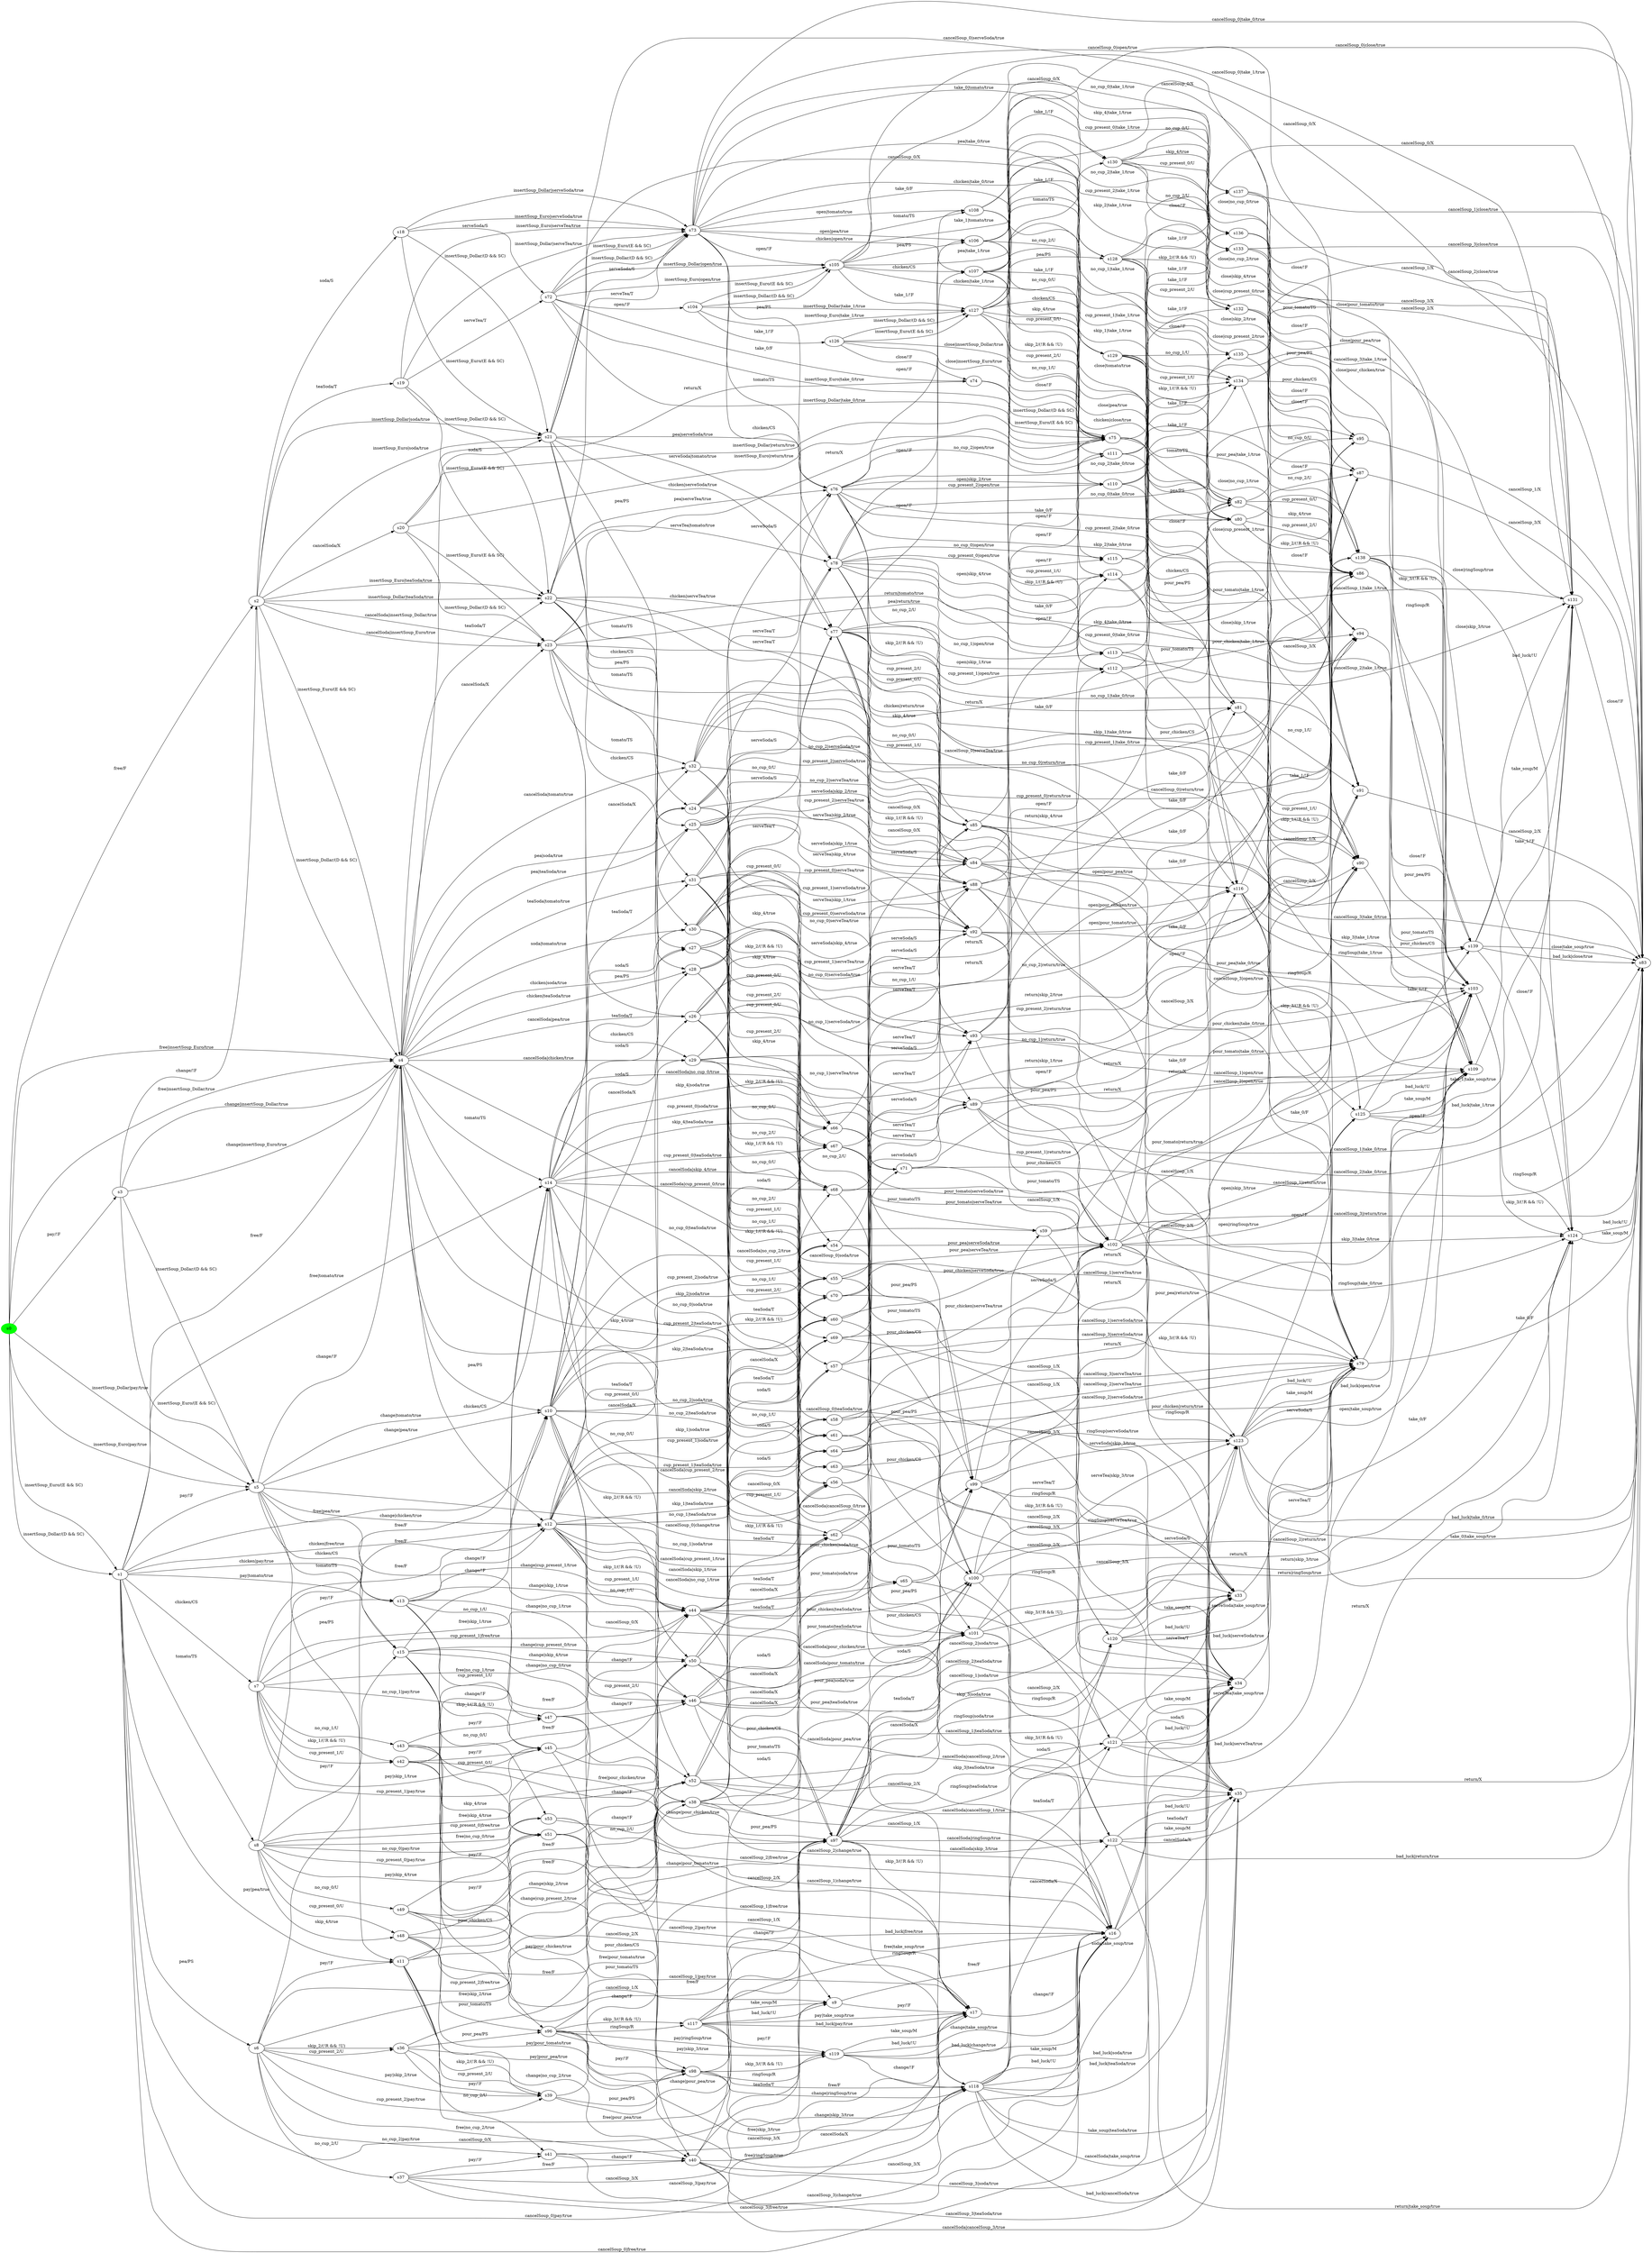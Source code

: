 digraph G {
rankdir=LR;
state0[ label = "s0", style=filled, color=green ];
state1 [ label = "s31" ];
state1 -> state2 [ label=" serveTea/T " ];
state1 -> state3 [ label=" no_cup_0|serveTea/true " ];
state1 -> state4 [ label=" cup_present_0/U " ];
state1 -> state4 [ label=" skip_4/true " ];
state1 -> state5 [ label=" no_cup_0/U " ];
state1 -> state6 [ label=" cup_present_0|serveTea/true " ];
state1 -> state6 [ label=" serveTea|skip_4/true " ];
state7 [ label = "s30" ];
state7 -> state2 [ label=" serveSoda/S " ];
state7 -> state8 [ label=" cup_present_0/U " ];
state7 -> state8 [ label=" skip_4/true " ];
state7 -> state3 [ label=" no_cup_0|serveSoda/true " ];
state7 -> state6 [ label=" serveSoda|skip_4/true " ];
state7 -> state6 [ label=" cup_present_0|serveSoda/true " ];
state7 -> state9 [ label=" no_cup_0/U " ];
state10 [ label = "s33" ];
state10 -> state11 [ label=" serveSoda/S " ];
state12 [ label = "s32" ];
state12 -> state13 [ label=" no_cup_0|return/true " ];
state12 -> state14 [ label=" skip_4/true " ];
state12 -> state14 [ label=" cup_present_0/U " ];
state12 -> state15 [ label=" return/X " ];
state12 -> state16 [ label=" return|skip_4/true " ];
state12 -> state16 [ label=" cup_present_0|return/true " ];
state12 -> state17 [ label=" no_cup_0/U " ];
state18 [ label = "s35" ];
state18 -> state19 [ label=" return/X " ];
state20 [ label = "s34" ];
state20 -> state11 [ label=" serveTea/T " ];
state21 [ label = "s37" ];
state21 -> state22 [ label=" pay/!F " ];
state21 -> state23 [ label=" cancelSoup_3|free/true " ];
state21 -> state24 [ label=" cancelSoup_3|pay/true " ];
state21 -> state25 [ label=" cancelSoup_3/X " ];
state21 -> state26 [ label=" free/F " ];
state27 [ label = "s36" ];
state27 -> state28 [ label=" free/F " ];
state27 -> state29 [ label=" free|pour_pea/true " ];
state27 -> state30 [ label=" pay|pour_pea/true " ];
state27 -> state31 [ label=" pour_pea/PS " ];
state27 -> state32 [ label=" pay/!F " ];
state32 [ label = "s39" ];
state32 -> state28 [ label=" change/!F " ];
state32 -> state29 [ label=" change|pour_pea/true " ];
state32 -> state30 [ label=" pour_pea/PS " ];
state28 [ label = "s38" ];
state28 -> state33 [ label=" cancelSoda/X " ];
state28 -> state34 [ label=" cancelSoda|pour_pea/true " ];
state28 -> state35 [ label=" pour_pea|teaSoda/true " ];
state28 -> state36 [ label=" pour_pea|soda/true " ];
state28 -> state29 [ label=" pour_pea/PS " ];
state28 -> state37 [ label=" teaSoda/T " ];
state28 -> state38 [ label=" soda/S " ];
state0 -> state39 [ label=" pay/!F " ];
state0 -> state40 [ label=" free|insertSoup_Euro/true " ];
state0 -> state40 [ label=" free|insertSoup_Dollar/true " ];
state0 -> state41 [ label=" insertSoup_Euro/(E && SC) " ];
state0 -> state41 [ label=" insertSoup_Dollar/(D && SC) " ];
state0 -> state42 [ label=" free/F " ];
state0 -> state43 [ label=" insertSoup_Dollar|pay/true " ];
state0 -> state43 [ label=" insertSoup_Euro|pay/true " ];
state41 [ label = "s1" ];
state41 -> state25 [ label=" cancelSoup_0/X " ];
state41 -> state44 [ label=" chicken|pay/true " ];
state41 -> state45 [ label=" chicken/CS " ];
state41 -> state46 [ label=" free|tomato/true " ];
state41 -> state47 [ label=" free|pea/true " ];
state41 -> state48 [ label=" tomato/TS " ];
state41 -> state24 [ label=" cancelSoup_0|pay/true " ];
state41 -> state43 [ label=" pay/!F " ];
state41 -> state23 [ label=" cancelSoup_0|free/true " ];
state41 -> state49 [ label=" pay|pea/true " ];
state41 -> state50 [ label=" pay|tomato/true " ];
state41 -> state40 [ label=" free/F " ];
state41 -> state51 [ label=" chicken|free/true " ];
state41 -> state52 [ label=" pea/PS " ];
state42 [ label = "s2" ];
state42 -> state53 [ label=" teaSoda/T " ];
state42 -> state40 [ label=" insertSoup_Dollar/(D && SC) " ];
state42 -> state40 [ label=" insertSoup_Euro/(E && SC) " ];
state42 -> state54 [ label=" insertSoup_Euro|teaSoda/true " ];
state42 -> state54 [ label=" insertSoup_Dollar|teaSoda/true " ];
state42 -> state55 [ label=" cancelSoda|insertSoup_Dollar/true " ];
state42 -> state55 [ label=" cancelSoda|insertSoup_Euro/true " ];
state42 -> state56 [ label=" soda/S " ];
state42 -> state57 [ label=" insertSoup_Dollar|soda/true " ];
state42 -> state57 [ label=" insertSoup_Euro|soda/true " ];
state42 -> state58 [ label=" cancelSoda/X " ];
state39 [ label = "s3" ];
state39 -> state43 [ label=" insertSoup_Dollar/(D && SC) " ];
state39 -> state43 [ label=" insertSoup_Euro/(E && SC) " ];
state39 -> state40 [ label=" change|insertSoup_Dollar/true " ];
state39 -> state40 [ label=" change|insertSoup_Euro/true " ];
state39 -> state42 [ label=" change/!F " ];
state40 [ label = "s4" ];
state40 -> state1 [ label=" teaSoda|tomato/true " ];
state40 -> state54 [ label=" teaSoda/T " ];
state40 -> state59 [ label=" cancelSoda|pea/true " ];
state40 -> state47 [ label=" pea/PS " ];
state40 -> state7 [ label=" soda|tomato/true " ];
state40 -> state60 [ label=" chicken|soda/true " ];
state40 -> state61 [ label=" pea|teaSoda/true " ];
state40 -> state20 [ label=" cancelSoup_0|teaSoda/true " ];
state40 -> state57 [ label=" soda/S " ];
state40 -> state62 [ label=" cancelSoda|chicken/true " ];
state40 -> state12 [ label=" cancelSoda|tomato/true " ];
state40 -> state23 [ label=" cancelSoup_0/X " ];
state40 -> state18 [ label=" cancelSoda|cancelSoup_0/true " ];
state40 -> state51 [ label=" chicken/CS " ];
state40 -> state63 [ label=" pea|soda/true " ];
state40 -> state55 [ label=" cancelSoda/X " ];
state40 -> state10 [ label=" cancelSoup_0|soda/true " ];
state40 -> state64 [ label=" chicken|teaSoda/true " ];
state40 -> state46 [ label=" tomato/TS " ];
state43 [ label = "s5" ];
state43 -> state24 [ label=" cancelSoup_0/X " ];
state43 -> state51 [ label=" change|chicken/true " ];
state43 -> state44 [ label=" chicken/CS " ];
state43 -> state47 [ label=" change|pea/true " ];
state43 -> state40 [ label=" change/!F " ];
state43 -> state50 [ label=" tomato/TS " ];
state43 -> state49 [ label=" pea/PS " ];
state43 -> state46 [ label=" change|tomato/true " ];
state43 -> state23 [ label=" cancelSoup_0|change/true " ];
state52 [ label = "s6" ];
state52 -> state49 [ label=" pay/!F " ];
state52 -> state47 [ label=" free/F " ];
state52 -> state32 [ label=" pay|skip_2/true " ];
state52 -> state32 [ label=" cup_present_2|pay/true " ];
state52 -> state27 [ label=" skip_2/(!R && !U) " ];
state52 -> state27 [ label=" cup_present_2/U " ];
state52 -> state28 [ label=" cup_present_2|free/true " ];
state52 -> state28 [ label=" free|skip_2/true " ];
state52 -> state26 [ label=" free|no_cup_2/true " ];
state52 -> state22 [ label=" no_cup_2|pay/true " ];
state52 -> state21 [ label=" no_cup_2/U " ];
state45 [ label = "s7" ];
state45 -> state65 [ label=" pay|skip_1/true " ];
state45 -> state65 [ label=" cup_present_1|pay/true " ];
state45 -> state66 [ label=" no_cup_1|pay/true " ];
state45 -> state67 [ label=" skip_1/(!R && !U) " ];
state45 -> state67 [ label=" cup_present_1/U " ];
state45 -> state68 [ label=" free|no_cup_1/true " ];
state45 -> state69 [ label=" cup_present_1|free/true " ];
state45 -> state69 [ label=" free|skip_1/true " ];
state45 -> state70 [ label=" no_cup_1/U " ];
state45 -> state44 [ label=" pay/!F " ];
state45 -> state51 [ label=" free/F " ];
state48 [ label = "s8" ];
state48 -> state50 [ label=" pay/!F " ];
state48 -> state46 [ label=" free/F " ];
state48 -> state71 [ label=" pay|skip_4/true " ];
state48 -> state71 [ label=" cup_present_0|pay/true " ];
state48 -> state72 [ label=" cup_present_0|free/true " ];
state48 -> state72 [ label=" free|skip_4/true " ];
state48 -> state73 [ label=" no_cup_0|pay/true " ];
state48 -> state74 [ label=" cup_present_0/U " ];
state48 -> state74 [ label=" skip_4/true " ];
state48 -> state75 [ label=" free|no_cup_0/true " ];
state48 -> state76 [ label=" no_cup_0/U " ];
state25 [ label = "s9" ];
state25 -> state24 [ label=" pay/!F " ];
state25 -> state23 [ label=" free/F " ];
state26 [ label = "s40" ];
state26 -> state23 [ label=" cancelSoup_3/X " ];
state26 -> state10 [ label=" cancelSoup_3|soda/true " ];
state26 -> state77 [ label=" teaSoda/T " ];
state26 -> state78 [ label=" soda/S " ];
state26 -> state79 [ label=" cancelSoda/X " ];
state26 -> state18 [ label=" cancelSoda|cancelSoup_3/true " ];
state26 -> state20 [ label=" cancelSoup_3|teaSoda/true " ];
state67 [ label = "s42" ];
state67 -> state31 [ label=" pour_chicken/CS " ];
state67 -> state29 [ label=" free|pour_chicken/true " ];
state67 -> state69 [ label=" free/F " ];
state67 -> state65 [ label=" pay/!F " ];
state67 -> state30 [ label=" pay|pour_chicken/true " ];
state22 [ label = "s41" ];
state22 -> state23 [ label=" cancelSoup_3|change/true " ];
state22 -> state26 [ label=" change/!F " ];
state22 -> state24 [ label=" cancelSoup_3/X " ];
state80 [ label = "s139" ];
state80 -> state81 [ label=" bad_luck/!U " ];
state80 -> state81 [ label=" take_soup/M " ];
state80 -> state19 [ label=" close|take_soup/true " ];
state80 -> state19 [ label=" bad_luck|close/true " ];
state80 -> state82 [ label=" close/!F " ];
state69 [ label = "s44" ];
state69 -> state36 [ label=" pour_chicken|soda/true " ];
state69 -> state83 [ label=" cancelSoda/X " ];
state69 -> state29 [ label=" pour_chicken/CS " ];
state69 -> state34 [ label=" cancelSoda|pour_chicken/true " ];
state69 -> state84 [ label=" teaSoda/T " ];
state69 -> state35 [ label=" pour_chicken|teaSoda/true " ];
state69 -> state85 [ label=" soda/S " ];
state70 [ label = "s43" ];
state70 -> state66 [ label=" pay/!F " ];
state70 -> state23 [ label=" cancelSoup_2|free/true " ];
state70 -> state24 [ label=" cancelSoup_2|pay/true " ];
state70 -> state25 [ label=" cancelSoup_2/X " ];
state70 -> state68 [ label=" free/F " ];
state86 [ label = "s136" ];
state86 -> state87 [ label=" pour_tomato/TS " ];
state86 -> state88 [ label=" close|pour_tomato/true " ];
state86 -> state16 [ label=" close/!F " ];
state68 [ label = "s46" ];
state68 -> state89 [ label=" cancelSoda/X " ];
state68 -> state23 [ label=" cancelSoup_2/X " ];
state68 -> state20 [ label=" cancelSoup_2|teaSoda/true " ];
state68 -> state90 [ label=" teaSoda/T " ];
state68 -> state91 [ label=" soda/S " ];
state68 -> state18 [ label=" cancelSoda|cancelSoup_2/true " ];
state68 -> state10 [ label=" cancelSoup_2|soda/true " ];
state65 [ label = "s45" ];
state65 -> state69 [ label=" change/!F " ];
state65 -> state29 [ label=" change|pour_chicken/true " ];
state65 -> state30 [ label=" pour_chicken/CS " ];
state92 [ label = "s135" ];
state92 -> state81 [ label=" cancelSoup_2/X " ];
state92 -> state93 [ label=" close/!F " ];
state92 -> state19 [ label=" cancelSoup_2|close/true " ];
state87 [ label = "s138" ];
state87 -> state80 [ label=" skip_3/(!R && !U) " ];
state87 -> state80 [ label=" ringSoup/R " ];
state87 -> state82 [ label=" close|ringSoup/true " ];
state87 -> state82 [ label=" close|skip_3/true " ];
state87 -> state88 [ label=" close/!F " ];
state74 [ label = "s48" ];
state74 -> state29 [ label=" free|pour_tomato/true " ];
state74 -> state72 [ label=" free/F " ];
state74 -> state30 [ label=" pay|pour_tomato/true " ];
state74 -> state71 [ label=" pay/!F " ];
state74 -> state31 [ label=" pour_tomato/TS " ];
state94 [ label = "s137" ];
state94 -> state19 [ label=" cancelSoup_1|close/true " ];
state94 -> state13 [ label=" close/!F " ];
state94 -> state81 [ label=" cancelSoup_1/X " ];
state66 [ label = "s47" ];
state66 -> state68 [ label=" change/!F " ];
state66 -> state24 [ label=" cancelSoup_2/X " ];
state66 -> state23 [ label=" cancelSoup_2|change/true " ];
state76 [ label = "s49" ];
state76 -> state73 [ label=" pay/!F " ];
state76 -> state23 [ label=" cancelSoup_1|free/true " ];
state76 -> state24 [ label=" cancelSoup_1|pay/true " ];
state76 -> state25 [ label=" cancelSoup_1/X " ];
state76 -> state75 [ label=" free/F " ];
state71 [ label = "s51" ];
state71 -> state30 [ label=" pour_tomato/TS " ];
state71 -> state72 [ label=" change/!F " ];
state71 -> state29 [ label=" change|pour_tomato/true " ];
state72 [ label = "s50" ];
state72 -> state34 [ label=" cancelSoda|pour_tomato/true " ];
state72 -> state35 [ label=" pour_tomato|teaSoda/true " ];
state72 -> state4 [ label=" teaSoda/T " ];
state72 -> state29 [ label=" pour_tomato/TS " ];
state72 -> state8 [ label=" soda/S " ];
state72 -> state14 [ label=" cancelSoda/X " ];
state72 -> state36 [ label=" pour_tomato|soda/true " ];
state73 [ label = "s53" ];
state73 -> state75 [ label=" change/!F " ];
state73 -> state23 [ label=" cancelSoup_1|change/true " ];
state73 -> state24 [ label=" cancelSoup_1/X " ];
state75 [ label = "s52" ];
state75 -> state23 [ label=" cancelSoup_1/X " ];
state75 -> state17 [ label=" cancelSoda/X " ];
state75 -> state10 [ label=" cancelSoup_1|soda/true " ];
state75 -> state20 [ label=" cancelSoup_1|teaSoda/true " ];
state75 -> state5 [ label=" teaSoda/T " ];
state75 -> state9 [ label=" soda/S " ];
state75 -> state18 [ label=" cancelSoda|cancelSoup_1/true " ];
state37 [ label = "s55" ];
state37 -> state95 [ label=" pour_pea|serveTea/true " ];
state37 -> state96 [ label=" serveTea/T " ];
state37 -> state35 [ label=" pour_pea/PS " ];
state38 [ label = "s54" ];
state38 -> state95 [ label=" pour_pea|serveSoda/true " ];
state38 -> state36 [ label=" pour_pea/PS " ];
state38 -> state96 [ label=" serveSoda/S " ];
state78 [ label = "s57" ];
state78 -> state10 [ label=" cancelSoup_3/X " ];
state78 -> state97 [ label=" serveSoda/S " ];
state78 -> state11 [ label=" cancelSoup_3|serveSoda/true " ];
state33 [ label = "s56" ];
state33 -> state34 [ label=" pour_pea/PS " ];
state33 -> state88 [ label=" pour_pea|return/true " ];
state33 -> state98 [ label=" return/X " ];
state79 [ label = "s59" ];
state79 -> state18 [ label=" cancelSoup_3/X " ];
state79 -> state19 [ label=" cancelSoup_3|return/true " ];
state79 -> state99 [ label=" return/X " ];
state77 [ label = "s58" ];
state77 -> state11 [ label=" cancelSoup_3|serveTea/true " ];
state77 -> state97 [ label=" serveTea/T " ];
state77 -> state20 [ label=" cancelSoup_3/X " ];
state85 [ label = "s60" ];
state85 -> state36 [ label=" pour_chicken/CS " ];
state85 -> state95 [ label=" pour_chicken|serveSoda/true " ];
state85 -> state100 [ label=" serveSoda/S " ];
state83 [ label = "s62" ];
state83 -> state101 [ label=" return/X " ];
state83 -> state88 [ label=" pour_chicken|return/true " ];
state83 -> state34 [ label=" pour_chicken/CS " ];
state84 [ label = "s61" ];
state84 -> state100 [ label=" serveTea/T " ];
state84 -> state35 [ label=" pour_chicken/CS " ];
state84 -> state95 [ label=" pour_chicken|serveTea/true " ];
state90 [ label = "s64" ];
state90 -> state20 [ label=" cancelSoup_2/X " ];
state90 -> state11 [ label=" cancelSoup_2|serveTea/true " ];
state90 -> state102 [ label=" serveTea/T " ];
state91 [ label = "s63" ];
state91 -> state11 [ label=" cancelSoup_2|serveSoda/true " ];
state91 -> state102 [ label=" serveSoda/S " ];
state91 -> state10 [ label=" cancelSoup_2/X " ];
state8 [ label = "s66" ];
state8 -> state95 [ label=" pour_tomato|serveSoda/true " ];
state8 -> state36 [ label=" pour_tomato/TS " ];
state8 -> state6 [ label=" serveSoda/S " ];
state89 [ label = "s65" ];
state89 -> state93 [ label=" return/X " ];
state89 -> state18 [ label=" cancelSoup_2/X " ];
state89 -> state19 [ label=" cancelSoup_2|return/true " ];
state14 [ label = "s68" ];
state14 -> state16 [ label=" return/X " ];
state14 -> state88 [ label=" pour_tomato|return/true " ];
state14 -> state34 [ label=" pour_tomato/TS " ];
state4 [ label = "s67" ];
state4 -> state6 [ label=" serveTea/T " ];
state4 -> state35 [ label=" pour_tomato/TS " ];
state4 -> state95 [ label=" pour_tomato|serveTea/true " ];
state9 [ label = "s69" ];
state9 -> state3 [ label=" serveSoda/S " ];
state9 -> state10 [ label=" cancelSoup_1/X " ];
state9 -> state11 [ label=" cancelSoup_1|serveSoda/true " ];
state103 [ label = "s110" ];
state103 -> state104 [ label=" take_1/!F " ];
state103 -> state87 [ label=" pour_pea|take_1/true " ];
state103 -> state105 [ label=" pour_pea/PS " ];
state106 [ label = "s112" ];
state106 -> state105 [ label=" pour_chicken/CS " ];
state106 -> state107 [ label=" take_1/!F " ];
state106 -> state87 [ label=" pour_chicken|take_1/true " ];
state108 [ label = "s111" ];
state108 -> state109 [ label=" cancelSoup_3/X " ];
state108 -> state110 [ label=" take_1/!F " ];
state108 -> state81 [ label=" cancelSoup_3|take_1/true " ];
state17 [ label = "s71" ];
state17 -> state19 [ label=" cancelSoup_1|return/true " ];
state17 -> state13 [ label=" return/X " ];
state17 -> state18 [ label=" cancelSoup_1/X " ];
state5 [ label = "s70" ];
state5 -> state20 [ label=" cancelSoup_1/X " ];
state5 -> state3 [ label=" serveTea/T " ];
state5 -> state11 [ label=" cancelSoup_1|serveTea/true " ];
state111 [ label = "s73" ];
state111 -> state112 [ label=" pea|take_0/true " ];
state111 -> state2 [ label=" tomato/TS " ];
state111 -> state109 [ label=" cancelSoup_0|open/true " ];
state111 -> state11 [ label=" cancelSoup_0/X " ];
state111 -> state15 [ label=" take_0|tomato/true " ];
state111 -> state113 [ label=" open|tomato/true " ];
state111 -> state114 [ label=" take_0/F " ];
state111 -> state115 [ label=" chicken|open/true " ];
state111 -> state116 [ label=" chicken/CS " ];
state111 -> state19 [ label=" cancelSoup_0|take_0/true " ];
state111 -> state117 [ label=" open|pea/true " ];
state111 -> state118 [ label=" chicken|take_0/true " ];
state111 -> state119 [ label=" pea/PS " ];
state111 -> state120 [ label=" open/!F " ];
state121 [ label = "s72" ];
state121 -> state122 [ label=" take_0/F " ];
state121 -> state120 [ label=" insertSoup_Euro|open/true " ];
state121 -> state120 [ label=" insertSoup_Dollar|open/true " ];
state121 -> state123 [ label=" open/!F " ];
state121 -> state114 [ label=" insertSoup_Euro|take_0/true " ];
state121 -> state114 [ label=" insertSoup_Dollar|take_0/true " ];
state121 -> state111 [ label=" insertSoup_Euro/(E && SC) " ];
state121 -> state111 [ label=" insertSoup_Dollar/(D && SC) " ];
state114 [ label = "s75" ];
state114 -> state19 [ label=" cancelSoup_0/X " ];
state114 -> state118 [ label=" chicken/CS " ];
state114 -> state112 [ label=" pea/PS " ];
state114 -> state15 [ label=" tomato/TS " ];
state115 [ label = "s107" ];
state115 -> state107 [ label=" cup_present_1|take_1/true " ];
state115 -> state107 [ label=" skip_1|take_1/true " ];
state115 -> state106 [ label=" skip_1/(!R && !U) " ];
state115 -> state106 [ label=" cup_present_1/U " ];
state115 -> state92 [ label=" no_cup_1|take_1/true " ];
state115 -> state124 [ label=" no_cup_1/U " ];
state115 -> state125 [ label=" take_1/!F " ];
state122 [ label = "s74" ];
state122 -> state114 [ label=" insertSoup_Dollar/(D && SC) " ];
state122 -> state114 [ label=" insertSoup_Euro/(E && SC) " ];
state117 [ label = "s106" ];
state117 -> state103 [ label=" cup_present_2/U " ];
state117 -> state103 [ label=" skip_2/(!R && !U) " ];
state117 -> state126 [ label=" take_1/!F " ];
state117 -> state104 [ label=" cup_present_2|take_1/true " ];
state117 -> state104 [ label=" skip_2|take_1/true " ];
state117 -> state110 [ label=" no_cup_2|take_1/true " ];
state117 -> state108 [ label=" no_cup_2/U " ];
state116 [ label = "s77" ];
state116 -> state102 [ label=" no_cup_1/U " ];
state116 -> state101 [ label=" skip_1|take_0/true " ];
state116 -> state101 [ label=" cup_present_1|take_0/true " ];
state116 -> state106 [ label=" cup_present_1|open/true " ];
state116 -> state106 [ label=" open|skip_1/true " ];
state116 -> state100 [ label=" skip_1/(!R && !U) " ];
state116 -> state100 [ label=" cup_present_1/U " ];
state116 -> state118 [ label=" take_0/F " ];
state116 -> state124 [ label=" no_cup_1|open/true " ];
state116 -> state93 [ label=" no_cup_1|take_0/true " ];
state116 -> state115 [ label=" open/!F " ];
state109 [ label = "s109" ];
state109 -> state81 [ label=" take_1/!F " ];
state113 [ label = "s108" ];
state113 -> state127 [ label=" cup_present_0/U " ];
state113 -> state127 [ label=" skip_4/true " ];
state113 -> state128 [ label=" take_1/!F " ];
state113 -> state94 [ label=" no_cup_0|take_1/true " ];
state113 -> state86 [ label=" cup_present_0|take_1/true " ];
state113 -> state86 [ label=" skip_4|take_1/true " ];
state113 -> state129 [ label=" no_cup_0/U " ];
state119 [ label = "s76" ];
state119 -> state98 [ label=" cup_present_2|take_0/true " ];
state119 -> state98 [ label=" skip_2|take_0/true " ];
state119 -> state103 [ label=" open|skip_2/true " ];
state119 -> state103 [ label=" cup_present_2|open/true " ];
state119 -> state96 [ label=" skip_2/(!R && !U) " ];
state119 -> state96 [ label=" cup_present_2/U " ];
state119 -> state117 [ label=" open/!F " ];
state119 -> state99 [ label=" no_cup_2|take_0/true " ];
state119 -> state97 [ label=" no_cup_2/U " ];
state119 -> state108 [ label=" no_cup_2|open/true " ];
state119 -> state112 [ label=" take_0/F " ];
state88 [ label = "s103" ];
state88 -> state82 [ label=" ringSoup/R " ];
state88 -> state82 [ label=" skip_3/(!R && !U) " ];
state11 [ label = "s79" ];
state11 -> state109 [ label=" open/!F " ];
state11 -> state19 [ label=" take_0/F " ];
state2 [ label = "s78" ];
state2 -> state6 [ label=" skip_4/true " ];
state2 -> state6 [ label=" cup_present_0/U " ];
state2 -> state16 [ label=" skip_4|take_0/true " ];
state2 -> state16 [ label=" cup_present_0|take_0/true " ];
state2 -> state129 [ label=" no_cup_0|open/true " ];
state2 -> state113 [ label=" open/!F " ];
state2 -> state127 [ label=" open|skip_4/true " ];
state2 -> state127 [ label=" cup_present_0|open/true " ];
state2 -> state3 [ label=" no_cup_0/U " ];
state2 -> state13 [ label=" no_cup_0|take_0/true " ];
state2 -> state15 [ label=" take_0/F " ];
state95 [ label = "s102" ];
state95 -> state88 [ label=" take_0/F " ];
state95 -> state130 [ label=" open|skip_3/true " ];
state95 -> state130 [ label=" open|ringSoup/true " ];
state95 -> state131 [ label=" skip_3/(!R && !U) " ];
state95 -> state131 [ label=" ringSoup/R " ];
state95 -> state105 [ label=" open/!F " ];
state95 -> state82 [ label=" skip_3|take_0/true " ];
state95 -> state82 [ label=" ringSoup|take_0/true " ];
state120 [ label = "s105" ];
state120 -> state113 [ label=" tomato/TS " ];
state120 -> state125 [ label=" chicken|take_1/true " ];
state120 -> state128 [ label=" take_1|tomato/true " ];
state120 -> state115 [ label=" chicken/CS " ];
state120 -> state109 [ label=" cancelSoup_0/X " ];
state120 -> state132 [ label=" take_1/!F " ];
state120 -> state126 [ label=" pea|take_1/true " ];
state120 -> state81 [ label=" cancelSoup_0|take_1/true " ];
state120 -> state117 [ label=" pea/PS " ];
state123 [ label = "s104" ];
state123 -> state133 [ label=" take_1/!F " ];
state123 -> state132 [ label=" insertSoup_Euro|take_1/true " ];
state123 -> state132 [ label=" insertSoup_Dollar|take_1/true " ];
state123 -> state120 [ label=" insertSoup_Euro/(E && SC) " ];
state123 -> state120 [ label=" insertSoup_Dollar/(D && SC) " ];
state34 [ label = "s101" ];
state34 -> state82 [ label=" return|skip_3/true " ];
state34 -> state82 [ label=" return|ringSoup/true " ];
state34 -> state134 [ label=" ringSoup/R " ];
state34 -> state134 [ label=" skip_3/(!R && !U) " ];
state34 -> state88 [ label=" return/X " ];
state112 [ label = "s80" ];
state112 -> state98 [ label=" cup_present_2/U " ];
state112 -> state98 [ label=" skip_2/(!R && !U) " ];
state112 -> state99 [ label=" no_cup_2/U " ];
state35 [ label = "s100" ];
state35 -> state131 [ label=" ringSoup|serveTea/true " ];
state35 -> state131 [ label=" serveTea|skip_3/true " ];
state35 -> state95 [ label=" serveTea/T " ];
state35 -> state135 [ label=" ringSoup/R " ];
state35 -> state135 [ label=" skip_3/(!R && !U) " ];
state15 [ label = "s82" ];
state15 -> state16 [ label=" skip_4/true " ];
state15 -> state16 [ label=" cup_present_0/U " ];
state15 -> state13 [ label=" no_cup_0/U " ];
state118 [ label = "s81" ];
state118 -> state93 [ label=" no_cup_1/U " ];
state118 -> state101 [ label=" skip_1/(!R && !U) " ];
state118 -> state101 [ label=" cup_present_1/U " ];
state96 [ label = "s84" ];
state96 -> state95 [ label=" pour_pea/PS " ];
state96 -> state98 [ label=" take_0/F " ];
state96 -> state103 [ label=" open/!F " ];
state96 -> state105 [ label=" open|pour_pea/true " ];
state96 -> state88 [ label=" pour_pea|take_0/true " ];
state19 [ label = "s83" ];
state98 [ label = "s86" ];
state98 -> state88 [ label=" pour_pea/PS " ];
state97 [ label = "s85" ];
state97 -> state109 [ label=" cancelSoup_3|open/true " ];
state97 -> state99 [ label=" take_0/F " ];
state97 -> state11 [ label=" cancelSoup_3/X " ];
state97 -> state19 [ label=" cancelSoup_3|take_0/true " ];
state97 -> state108 [ label=" open/!F " ];
state100 [ label = "s88" ];
state100 -> state106 [ label=" open/!F " ];
state100 -> state88 [ label=" pour_chicken|take_0/true " ];
state100 -> state95 [ label=" pour_chicken/CS " ];
state100 -> state105 [ label=" open|pour_chicken/true " ];
state100 -> state101 [ label=" take_0/F " ];
state99 [ label = "s87" ];
state99 -> state19 [ label=" cancelSoup_3/X " ];
state102 [ label = "s89" ];
state102 -> state124 [ label=" open/!F " ];
state102 -> state19 [ label=" cancelSoup_2|take_0/true " ];
state102 -> state11 [ label=" cancelSoup_2/X " ];
state102 -> state93 [ label=" take_0/F " ];
state102 -> state109 [ label=" cancelSoup_2|open/true " ];
state104 [ label = "s132" ];
state104 -> state88 [ label=" close|pour_pea/true " ];
state104 -> state98 [ label=" close/!F " ];
state104 -> state87 [ label=" pour_pea/PS " ];
state81 [ label = "s131" ];
state81 -> state19 [ label=" close/!F " ];
state107 [ label = "s134" ];
state107 -> state101 [ label=" close/!F " ];
state107 -> state88 [ label=" close|pour_chicken/true " ];
state107 -> state87 [ label=" pour_chicken/CS " ];
state93 [ label = "s91" ];
state93 -> state19 [ label=" cancelSoup_2/X " ];
state101 [ label = "s90" ];
state101 -> state88 [ label=" pour_chicken/CS " ];
state110 [ label = "s133" ];
state110 -> state19 [ label=" cancelSoup_3|close/true " ];
state110 -> state81 [ label=" cancelSoup_3/X " ];
state110 -> state99 [ label=" close/!F " ];
state3 [ label = "s93" ];
state3 -> state11 [ label=" cancelSoup_1/X " ];
state3 -> state19 [ label=" cancelSoup_1|take_0/true " ];
state3 -> state13 [ label=" take_0/F " ];
state3 -> state109 [ label=" cancelSoup_1|open/true " ];
state3 -> state129 [ label=" open/!F " ];
state6 [ label = "s92" ];
state6 -> state16 [ label=" take_0/F " ];
state6 -> state105 [ label=" open|pour_tomato/true " ];
state6 -> state127 [ label=" open/!F " ];
state6 -> state88 [ label=" pour_tomato|take_0/true " ];
state6 -> state95 [ label=" pour_tomato/TS " ];
state128 [ label = "s130" ];
state128 -> state15 [ label=" close/!F " ];
state128 -> state16 [ label=" close|skip_4/true " ];
state128 -> state16 [ label=" close|cup_present_0/true " ];
state128 -> state86 [ label=" skip_4/true " ];
state128 -> state86 [ label=" cup_present_0/U " ];
state128 -> state13 [ label=" close|no_cup_0/true " ];
state128 -> state94 [ label=" no_cup_0/U " ];
state13 [ label = "s95" ];
state13 -> state19 [ label=" cancelSoup_1/X " ];
state16 [ label = "s94" ];
state16 -> state88 [ label=" pour_tomato/TS " ];
state29 [ label = "s97" ];
state29 -> state134 [ label=" cancelSoda|skip_3/true " ];
state29 -> state134 [ label=" cancelSoda|ringSoup/true " ];
state29 -> state34 [ label=" cancelSoda/X " ];
state29 -> state136 [ label=" skip_3|soda/true " ];
state29 -> state136 [ label=" ringSoup|soda/true " ];
state29 -> state35 [ label=" teaSoda/T " ];
state29 -> state137 [ label=" ringSoup/R " ];
state29 -> state137 [ label=" skip_3/(!R && !U) " ];
state29 -> state135 [ label=" skip_3|teaSoda/true " ];
state29 -> state135 [ label=" ringSoup|teaSoda/true " ];
state29 -> state36 [ label=" soda/S " ];
state125 [ label = "s129" ];
state125 -> state101 [ label=" close|skip_1/true " ];
state125 -> state101 [ label=" close|cup_present_1/true " ];
state125 -> state92 [ label=" no_cup_1/U " ];
state125 -> state93 [ label=" close|no_cup_1/true " ];
state125 -> state118 [ label=" close/!F " ];
state125 -> state107 [ label=" cup_present_1/U " ];
state125 -> state107 [ label=" skip_1/(!R && !U) " ];
state126 [ label = "s128" ];
state126 -> state98 [ label=" close|skip_2/true " ];
state126 -> state98 [ label=" close|cup_present_2/true " ];
state126 -> state112 [ label=" close/!F " ];
state126 -> state104 [ label=" skip_2/(!R && !U) " ];
state126 -> state104 [ label=" cup_present_2/U " ];
state126 -> state110 [ label=" no_cup_2/U " ];
state126 -> state99 [ label=" close|no_cup_2/true " ];
state31 [ label = "s96" ];
state31 -> state137 [ label=" free|ringSoup/true " ];
state31 -> state137 [ label=" free|skip_3/true " ];
state31 -> state29 [ label=" free/F " ];
state31 -> state138 [ label=" skip_3/(!R && !U) " ];
state31 -> state138 [ label=" ringSoup/R " ];
state31 -> state30 [ label=" pay/!F " ];
state31 -> state139 [ label=" pay|skip_3/true " ];
state31 -> state139 [ label=" pay|ringSoup/true " ];
state36 [ label = "s99" ];
state36 -> state136 [ label=" ringSoup/R " ];
state36 -> state136 [ label=" skip_3/(!R && !U) " ];
state36 -> state131 [ label=" serveSoda|skip_3/true " ];
state36 -> state131 [ label=" ringSoup|serveSoda/true " ];
state36 -> state95 [ label=" serveSoda/S " ];
state49 [ label = "s11" ];
state49 -> state47 [ label=" change/!F " ];
state49 -> state22 [ label=" no_cup_2/U " ];
state49 -> state32 [ label=" skip_2/(!R && !U) " ];
state49 -> state32 [ label=" cup_present_2/U " ];
state49 -> state26 [ label=" change|no_cup_2/true " ];
state49 -> state28 [ label=" change|cup_present_2/true " ];
state49 -> state28 [ label=" change|skip_2/true " ];
state47 [ label = "s10" ];
state47 -> state78 [ label=" no_cup_2|soda/true " ];
state47 -> state38 [ label=" cup_present_2|soda/true " ];
state47 -> state38 [ label=" skip_2|soda/true " ];
state47 -> state79 [ label=" cancelSoda|no_cup_2/true " ];
state47 -> state28 [ label=" skip_2/(!R && !U) " ];
state47 -> state28 [ label=" cup_present_2/U " ];
state47 -> state77 [ label=" no_cup_2|teaSoda/true " ];
state47 -> state33 [ label=" cancelSoda|cup_present_2/true " ];
state47 -> state33 [ label=" cancelSoda|skip_2/true " ];
state47 -> state63 [ label=" soda/S " ];
state47 -> state37 [ label=" cup_present_2|teaSoda/true " ];
state47 -> state37 [ label=" skip_2|teaSoda/true " ];
state47 -> state26 [ label=" no_cup_2/U " ];
state47 -> state59 [ label=" cancelSoda/X " ];
state47 -> state61 [ label=" teaSoda/T " ];
state30 [ label = "s98" ];
state30 -> state29 [ label=" change/!F " ];
state30 -> state139 [ label=" skip_3/(!R && !U) " ];
state30 -> state139 [ label=" ringSoup/R " ];
state30 -> state137 [ label=" change|skip_3/true " ];
state30 -> state137 [ label=" change|ringSoup/true " ];
state44 [ label = "s13" ];
state44 -> state51 [ label=" change/!F " ];
state44 -> state68 [ label=" change|no_cup_1/true " ];
state44 -> state65 [ label=" cup_present_1/U " ];
state44 -> state65 [ label=" skip_1/(!R && !U) " ];
state44 -> state66 [ label=" no_cup_1/U " ];
state44 -> state69 [ label=" change|cup_present_1/true " ];
state44 -> state69 [ label=" change|skip_1/true " ];
state130 [ label = "s125" ];
state130 -> state81 [ label=" bad_luck|take_1/true " ];
state130 -> state81 [ label=" take_1|take_soup/true " ];
state130 -> state109 [ label=" bad_luck/!U " ];
state130 -> state109 [ label=" take_soup/M " ];
state130 -> state80 [ label=" take_1/!F " ];
state51 [ label = "s12" ];
state51 -> state90 [ label=" no_cup_1|teaSoda/true " ];
state51 -> state84 [ label=" cup_present_1|teaSoda/true " ];
state51 -> state84 [ label=" skip_1|teaSoda/true " ];
state51 -> state69 [ label=" skip_1/(!R && !U) " ];
state51 -> state69 [ label=" cup_present_1/U " ];
state51 -> state83 [ label=" cancelSoda|cup_present_1/true " ];
state51 -> state83 [ label=" cancelSoda|skip_1/true " ];
state51 -> state60 [ label=" soda/S " ];
state51 -> state85 [ label=" cup_present_1|soda/true " ];
state51 -> state85 [ label=" skip_1|soda/true " ];
state51 -> state89 [ label=" cancelSoda|no_cup_1/true " ];
state51 -> state62 [ label=" cancelSoda/X " ];
state51 -> state68 [ label=" no_cup_1/U " ];
state51 -> state64 [ label=" teaSoda/T " ];
state51 -> state91 [ label=" no_cup_1|soda/true " ];
state82 [ label = "s124" ];
state82 -> state19 [ label=" take_soup/M " ];
state82 -> state19 [ label=" bad_luck/!U " ];
state50 [ label = "s15" ];
state50 -> state46 [ label=" change/!F " ];
state50 -> state71 [ label=" cup_present_0/U " ];
state50 -> state71 [ label=" skip_4/true " ];
state50 -> state73 [ label=" no_cup_0/U " ];
state50 -> state75 [ label=" change|no_cup_0/true " ];
state50 -> state72 [ label=" change|skip_4/true " ];
state50 -> state72 [ label=" change|cup_present_0/true " ];
state132 [ label = "s127" ];
state132 -> state128 [ label=" tomato/TS " ];
state132 -> state15 [ label=" close|tomato/true " ];
state132 -> state112 [ label=" close|pea/true " ];
state132 -> state81 [ label=" cancelSoup_0/X " ];
state132 -> state19 [ label=" cancelSoup_0|close/true " ];
state132 -> state125 [ label=" chicken/CS " ];
state132 -> state114 [ label=" close/!F " ];
state132 -> state126 [ label=" pea/PS " ];
state132 -> state118 [ label=" chicken|close/true " ];
state46 [ label = "s14" ];
state46 -> state14 [ label=" cancelSoda|skip_4/true " ];
state46 -> state14 [ label=" cancelSoda|cup_present_0/true " ];
state46 -> state72 [ label=" cup_present_0/U " ];
state46 -> state72 [ label=" skip_4/true " ];
state46 -> state8 [ label=" skip_4|soda/true " ];
state46 -> state8 [ label=" cup_present_0|soda/true " ];
state46 -> state4 [ label=" skip_4|teaSoda/true " ];
state46 -> state4 [ label=" cup_present_0|teaSoda/true " ];
state46 -> state9 [ label=" no_cup_0|soda/true " ];
state46 -> state7 [ label=" soda/S " ];
state46 -> state5 [ label=" no_cup_0|teaSoda/true " ];
state46 -> state75 [ label=" no_cup_0/U " ];
state46 -> state1 [ label=" teaSoda/T " ];
state46 -> state17 [ label=" cancelSoda|no_cup_0/true " ];
state46 -> state12 [ label=" cancelSoda/X " ];
state133 [ label = "s126" ];
state133 -> state122 [ label=" close/!F " ];
state133 -> state114 [ label=" close|insertSoup_Dollar/true " ];
state133 -> state114 [ label=" close|insertSoup_Euro/true " ];
state133 -> state132 [ label=" insertSoup_Euro/(E && SC) " ];
state133 -> state132 [ label=" insertSoup_Dollar/(D && SC) " ];
state24 [ label = "s17" ];
state24 -> state23 [ label=" change/!F " ];
state23 [ label = "s16" ];
state23 -> state20 [ label=" teaSoda/T " ];
state23 -> state10 [ label=" soda/S " ];
state23 -> state18 [ label=" cancelSoda/X " ];
state53 [ label = "s19" ];
state53 -> state54 [ label=" insertSoup_Euro/(E && SC) " ];
state53 -> state54 [ label=" insertSoup_Dollar/(D && SC) " ];
state53 -> state121 [ label=" serveTea/T " ];
state53 -> state111 [ label=" insertSoup_Dollar|serveTea/true " ];
state53 -> state111 [ label=" insertSoup_Euro|serveTea/true " ];
state56 [ label = "s18" ];
state56 -> state111 [ label=" insertSoup_Dollar|serveSoda/true " ];
state56 -> state111 [ label=" insertSoup_Euro|serveSoda/true " ];
state56 -> state57 [ label=" insertSoup_Dollar/(D && SC) " ];
state56 -> state57 [ label=" insertSoup_Euro/(E && SC) " ];
state56 -> state121 [ label=" serveSoda/S " ];
state135 [ label = "s121" ];
state135 -> state11 [ label=" serveTea|take_soup/true " ];
state135 -> state11 [ label=" bad_luck|serveTea/true " ];
state135 -> state20 [ label=" take_soup/M " ];
state135 -> state20 [ label=" bad_luck/!U " ];
state135 -> state131 [ label=" serveTea/T " ];
state136 [ label = "s120" ];
state136 -> state131 [ label=" serveSoda/S " ];
state136 -> state11 [ label=" serveSoda|take_soup/true " ];
state136 -> state11 [ label=" bad_luck|serveSoda/true " ];
state136 -> state10 [ label=" take_soup/M " ];
state136 -> state10 [ label=" bad_luck/!U " ];
state131 [ label = "s123" ];
state131 -> state130 [ label=" open/!F " ];
state131 -> state11 [ label=" bad_luck/!U " ];
state131 -> state11 [ label=" take_soup/M " ];
state131 -> state19 [ label=" bad_luck|take_0/true " ];
state131 -> state19 [ label=" take_0|take_soup/true " ];
state131 -> state109 [ label=" bad_luck|open/true " ];
state131 -> state109 [ label=" open|take_soup/true " ];
state131 -> state82 [ label=" take_0/F " ];
state134 [ label = "s122" ];
state134 -> state18 [ label=" bad_luck/!U " ];
state134 -> state18 [ label=" take_soup/M " ];
state134 -> state19 [ label=" bad_luck|return/true " ];
state134 -> state19 [ label=" return|take_soup/true " ];
state134 -> state82 [ label=" return/X " ];
state137 [ label = "s118" ];
state137 -> state23 [ label=" take_soup/M " ];
state137 -> state23 [ label=" bad_luck/!U " ];
state137 -> state18 [ label=" cancelSoda|take_soup/true " ];
state137 -> state18 [ label=" bad_luck|cancelSoda/true " ];
state137 -> state134 [ label=" cancelSoda/X " ];
state137 -> state20 [ label=" take_soup|teaSoda/true " ];
state137 -> state20 [ label=" bad_luck|teaSoda/true " ];
state137 -> state135 [ label=" teaSoda/T " ];
state137 -> state10 [ label=" soda|take_soup/true " ];
state137 -> state10 [ label=" bad_luck|soda/true " ];
state137 -> state136 [ label=" soda/S " ];
state58 [ label = "s20" ];
state58 -> state114 [ label=" insertSoup_Dollar|return/true " ];
state58 -> state114 [ label=" insertSoup_Euro|return/true " ];
state58 -> state55 [ label=" insertSoup_Euro/(E && SC) " ];
state58 -> state55 [ label=" insertSoup_Dollar/(D && SC) " ];
state58 -> state122 [ label=" return/X " ];
state138 [ label = "s117" ];
state138 -> state137 [ label=" free/F " ];
state138 -> state139 [ label=" pay/!F " ];
state138 -> state23 [ label=" bad_luck|free/true " ];
state138 -> state23 [ label=" free|take_soup/true " ];
state138 -> state24 [ label=" pay|take_soup/true " ];
state138 -> state24 [ label=" bad_luck|pay/true " ];
state138 -> state25 [ label=" bad_luck/!U " ];
state138 -> state25 [ label=" take_soup/M " ];
state54 [ label = "s22" ];
state54 -> state20 [ label=" cancelSoup_0/X " ];
state54 -> state116 [ label=" chicken|serveTea/true " ];
state54 -> state2 [ label=" serveTea|tomato/true " ];
state54 -> state61 [ label=" pea/PS " ];
state54 -> state111 [ label=" serveTea/T " ];
state54 -> state119 [ label=" pea|serveTea/true " ];
state54 -> state64 [ label=" chicken/CS " ];
state54 -> state1 [ label=" tomato/TS " ];
state54 -> state11 [ label=" cancelSoup_0|serveTea/true " ];
state57 [ label = "s21" ];
state57 -> state63 [ label=" pea/PS " ];
state57 -> state119 [ label=" pea|serveSoda/true " ];
state57 -> state60 [ label=" chicken/CS " ];
state57 -> state2 [ label=" serveSoda|tomato/true " ];
state57 -> state7 [ label=" tomato/TS " ];
state57 -> state111 [ label=" serveSoda/S " ];
state57 -> state10 [ label=" cancelSoup_0/X " ];
state57 -> state116 [ label=" chicken|serveSoda/true " ];
state57 -> state11 [ label=" cancelSoup_0|serveSoda/true " ];
state139 [ label = "s119" ];
state139 -> state137 [ label=" change/!F " ];
state139 -> state23 [ label=" bad_luck|change/true " ];
state139 -> state23 [ label=" change|take_soup/true " ];
state139 -> state24 [ label=" take_soup/M " ];
state139 -> state24 [ label=" bad_luck/!U " ];
state127 [ label = "s114" ];
state127 -> state86 [ label=" take_1/!F " ];
state127 -> state105 [ label=" pour_tomato/TS " ];
state127 -> state87 [ label=" pour_tomato|take_1/true " ];
state63 [ label = "s24" ];
state63 -> state38 [ label=" cup_present_2/U " ];
state63 -> state38 [ label=" skip_2/(!R && !U) " ];
state63 -> state119 [ label=" serveSoda/S " ];
state63 -> state96 [ label=" serveSoda|skip_2/true " ];
state63 -> state96 [ label=" cup_present_2|serveSoda/true " ];
state63 -> state97 [ label=" no_cup_2|serveSoda/true " ];
state63 -> state78 [ label=" no_cup_2/U " ];
state124 [ label = "s113" ];
state124 -> state109 [ label=" cancelSoup_2/X " ];
state124 -> state81 [ label=" cancelSoup_2|take_1/true " ];
state124 -> state92 [ label=" take_1/!F " ];
state55 [ label = "s23" ];
state55 -> state12 [ label=" tomato/TS " ];
state55 -> state62 [ label=" chicken/CS " ];
state55 -> state19 [ label=" cancelSoup_0|return/true " ];
state55 -> state118 [ label=" chicken|return/true " ];
state55 -> state114 [ label=" return/X " ];
state55 -> state15 [ label=" return|tomato/true " ];
state55 -> state18 [ label=" cancelSoup_0/X " ];
state55 -> state112 [ label=" pea|return/true " ];
state55 -> state59 [ label=" pea/PS " ];
state105 [ label = "s116" ];
state105 -> state87 [ label=" take_1/!F " ];
state105 -> state80 [ label=" ringSoup|take_1/true " ];
state105 -> state80 [ label=" skip_3|take_1/true " ];
state105 -> state130 [ label=" skip_3/(!R && !U) " ];
state105 -> state130 [ label=" ringSoup/R " ];
state59 [ label = "s26" ];
state59 -> state33 [ label=" skip_2/(!R && !U) " ];
state59 -> state33 [ label=" cup_present_2/U " ];
state59 -> state112 [ label=" return/X " ];
state59 -> state98 [ label=" cup_present_2|return/true " ];
state59 -> state98 [ label=" return|skip_2/true " ];
state59 -> state99 [ label=" no_cup_2|return/true " ];
state59 -> state79 [ label=" no_cup_2/U " ];
state129 [ label = "s115" ];
state129 -> state81 [ label=" cancelSoup_1|take_1/true " ];
state129 -> state109 [ label=" cancelSoup_1/X " ];
state129 -> state94 [ label=" take_1/!F " ];
state61 [ label = "s25" ];
state61 -> state119 [ label=" serveTea/T " ];
state61 -> state96 [ label=" serveTea|skip_2/true " ];
state61 -> state96 [ label=" cup_present_2|serveTea/true " ];
state61 -> state77 [ label=" no_cup_2/U " ];
state61 -> state37 [ label=" skip_2/(!R && !U) " ];
state61 -> state37 [ label=" cup_present_2/U " ];
state61 -> state97 [ label=" no_cup_2|serveTea/true " ];
state64 [ label = "s28" ];
state64 -> state100 [ label=" serveTea|skip_1/true " ];
state64 -> state100 [ label=" cup_present_1|serveTea/true " ];
state64 -> state102 [ label=" no_cup_1|serveTea/true " ];
state64 -> state116 [ label=" serveTea/T " ];
state64 -> state90 [ label=" no_cup_1/U " ];
state64 -> state84 [ label=" skip_1/(!R && !U) " ];
state64 -> state84 [ label=" cup_present_1/U " ];
state60 [ label = "s27" ];
state60 -> state91 [ label=" no_cup_1/U " ];
state60 -> state85 [ label=" skip_1/(!R && !U) " ];
state60 -> state85 [ label=" cup_present_1/U " ];
state60 -> state102 [ label=" no_cup_1|serveSoda/true " ];
state60 -> state100 [ label=" cup_present_1|serveSoda/true " ];
state60 -> state100 [ label=" serveSoda|skip_1/true " ];
state60 -> state116 [ label=" serveSoda/S " ];
state62 [ label = "s29" ];
state62 -> state101 [ label=" return|skip_1/true " ];
state62 -> state101 [ label=" cup_present_1|return/true " ];
state62 -> state89 [ label=" no_cup_1/U " ];
state62 -> state83 [ label=" cup_present_1/U " ];
state62 -> state83 [ label=" skip_1/(!R && !U) " ];
state62 -> state118 [ label=" return/X " ];
state62 -> state93 [ label=" no_cup_1|return/true " ];
}
